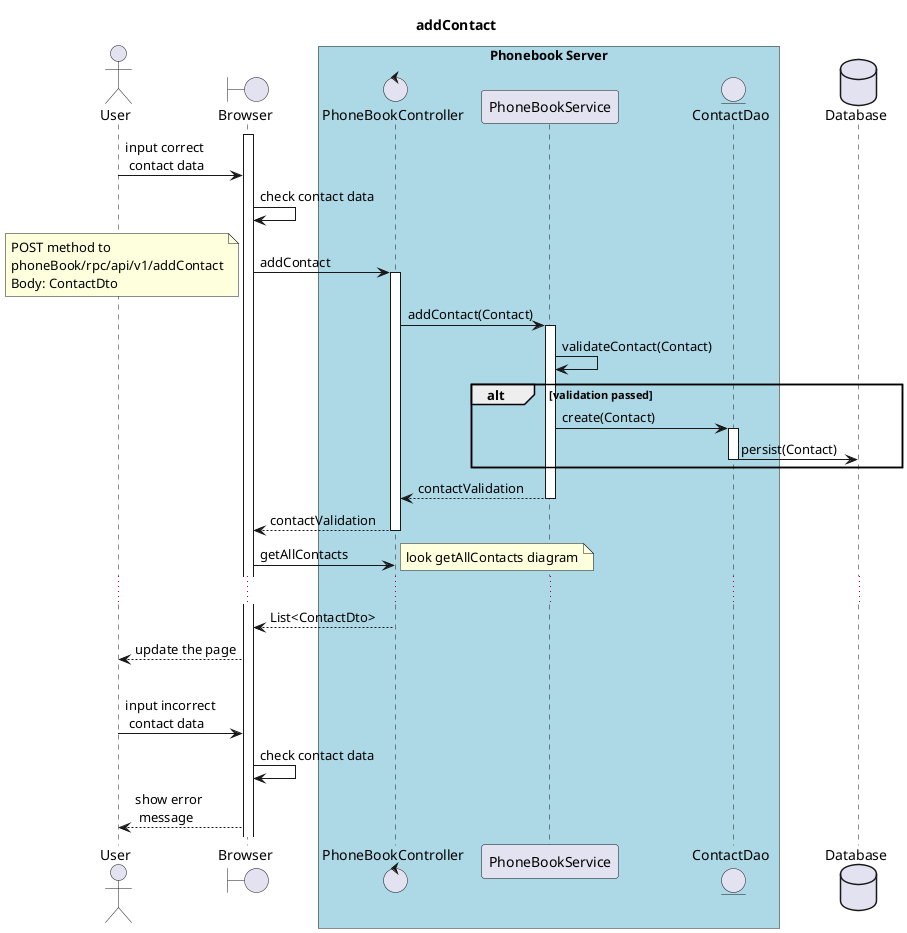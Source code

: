 @startuml
title addContact

actor User
boundary Browser as Br
box "Phonebook Server" #LightBlue
control PhoneBookController as Controller
participant PhoneBookService as Service
entity ContactDao as Dao
end box
database Database as DB

activate Br

User -> Br : input correct\n contact data
Br -> Br: check contact data
Br -> Controller ++: addContact

note left
POST method to
phoneBook/rpc/api/v1/addContact
Body: ContactDto
end note

Controller -> Service ++: addContact(Contact)
Service -> Service: validateContact(Contact)

alt validation passed
    Service -> Dao ++: create(Contact)
    Dao -> DB --: persist(Contact)
end
return contactValidation
return contactValidation
Br -> Controller: getAllContacts

note right
 look getAllContacts diagram
end note

...

return List<ContactDto>
User <-- Br: update the page
|||
User -> Br: input incorrect\n contact data
Br -> Br: check contact data
User <-- Br: show error\n message
@enduml